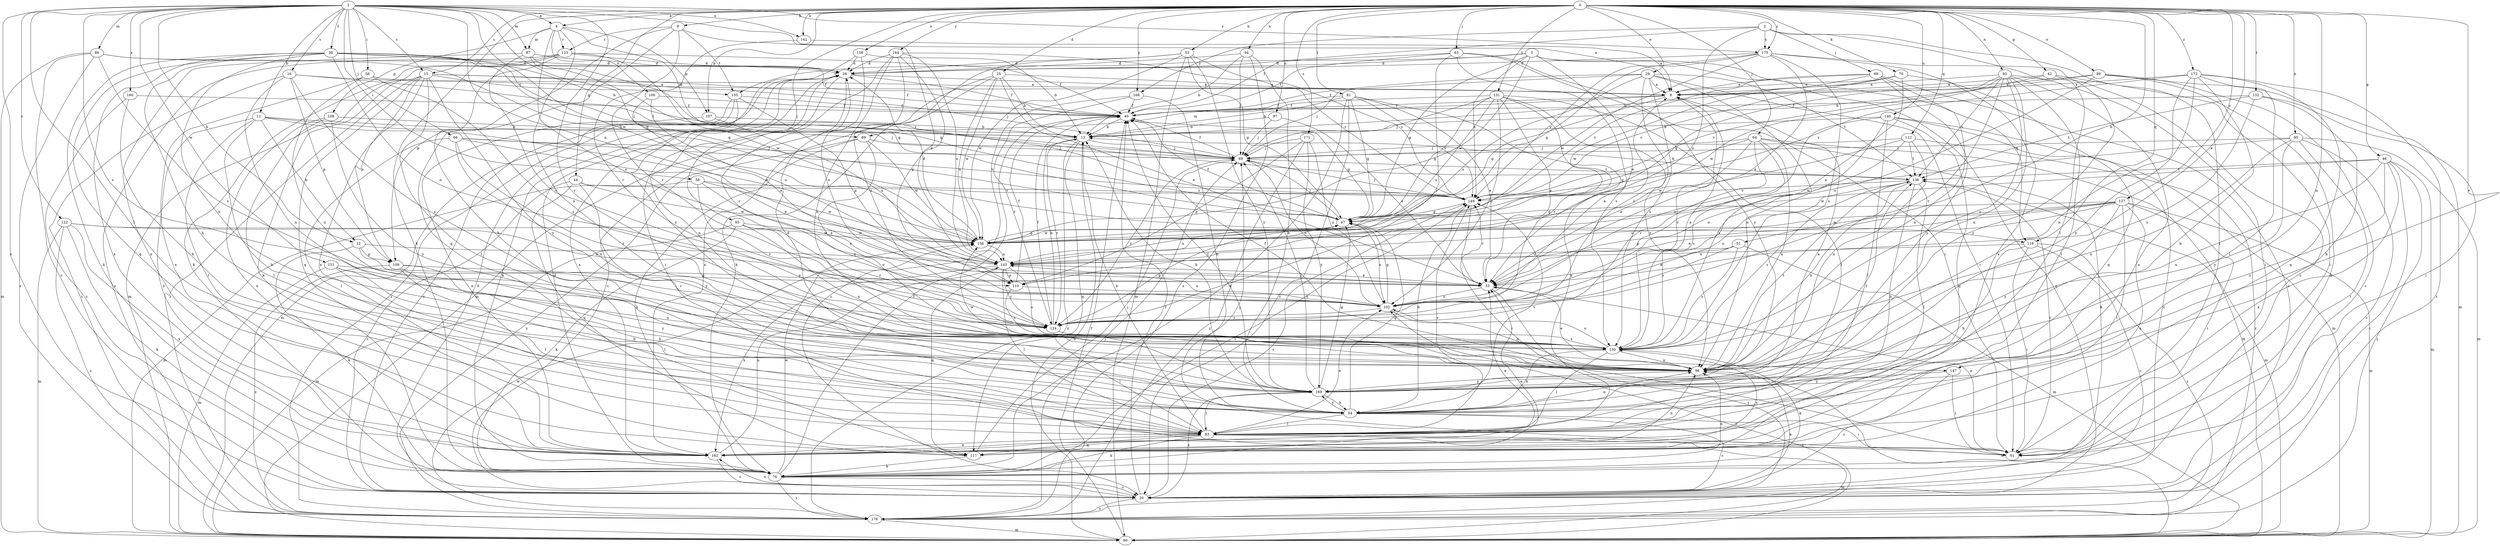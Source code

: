 strict digraph  {
0;
1;
2;
3;
4;
6;
9;
11;
12;
13;
15;
16;
20;
25;
26;
29;
33;
38;
40;
42;
44;
46;
47;
51;
53;
54;
56;
58;
61;
63;
64;
65;
66;
68;
69;
70;
76;
81;
83;
86;
87;
89;
90;
93;
94;
95;
96;
97;
99;
100;
102;
107;
108;
109;
110;
112;
116;
117;
122;
123;
124;
127;
130;
131;
132;
135;
136;
140;
142;
143;
147;
149;
151;
156;
158;
160;
162;
164;
168;
169;
171;
172;
175;
176;
0 -> 4  [label=a];
0 -> 9  [label=b];
0 -> 15  [label=c];
0 -> 25  [label=d];
0 -> 29  [label=e];
0 -> 33  [label=e];
0 -> 42  [label=g];
0 -> 44  [label=g];
0 -> 46  [label=g];
0 -> 51  [label=h];
0 -> 53  [label=h];
0 -> 63  [label=j];
0 -> 64  [label=j];
0 -> 65  [label=j];
0 -> 70  [label=k];
0 -> 76  [label=k];
0 -> 81  [label=l];
0 -> 93  [label=n];
0 -> 94  [label=n];
0 -> 95  [label=n];
0 -> 96  [label=n];
0 -> 97  [label=o];
0 -> 99  [label=o];
0 -> 107  [label=p];
0 -> 112  [label=q];
0 -> 116  [label=q];
0 -> 127  [label=s];
0 -> 131  [label=t];
0 -> 132  [label=t];
0 -> 140  [label=u];
0 -> 142  [label=u];
0 -> 147  [label=v];
0 -> 158  [label=x];
0 -> 164  [label=y];
0 -> 168  [label=y];
0 -> 171  [label=z];
0 -> 172  [label=z];
0 -> 175  [label=z];
1 -> 4  [label=a];
1 -> 6  [label=a];
1 -> 11  [label=b];
1 -> 12  [label=b];
1 -> 15  [label=c];
1 -> 16  [label=c];
1 -> 20  [label=c];
1 -> 38  [label=f];
1 -> 56  [label=i];
1 -> 58  [label=i];
1 -> 66  [label=j];
1 -> 83  [label=l];
1 -> 86  [label=m];
1 -> 87  [label=m];
1 -> 116  [label=q];
1 -> 122  [label=r];
1 -> 130  [label=s];
1 -> 142  [label=u];
1 -> 143  [label=u];
1 -> 147  [label=v];
1 -> 151  [label=w];
1 -> 156  [label=w];
1 -> 160  [label=x];
1 -> 175  [label=z];
2 -> 40  [label=f];
2 -> 61  [label=i];
2 -> 68  [label=j];
2 -> 83  [label=l];
2 -> 143  [label=u];
2 -> 168  [label=y];
2 -> 175  [label=z];
3 -> 26  [label=d];
3 -> 33  [label=e];
3 -> 47  [label=g];
3 -> 116  [label=q];
3 -> 135  [label=t];
3 -> 149  [label=v];
3 -> 156  [label=w];
3 -> 176  [label=z];
4 -> 87  [label=m];
4 -> 89  [label=m];
4 -> 96  [label=n];
4 -> 100  [label=o];
4 -> 102  [label=o];
4 -> 107  [label=p];
4 -> 108  [label=p];
4 -> 123  [label=r];
6 -> 40  [label=f];
6 -> 47  [label=g];
6 -> 89  [label=m];
6 -> 130  [label=s];
9 -> 109  [label=p];
9 -> 117  [label=q];
9 -> 123  [label=r];
9 -> 124  [label=r];
9 -> 135  [label=t];
9 -> 143  [label=u];
11 -> 12  [label=b];
11 -> 13  [label=b];
11 -> 54  [label=h];
11 -> 69  [label=j];
11 -> 83  [label=l];
11 -> 156  [label=w];
11 -> 162  [label=x];
12 -> 76  [label=k];
12 -> 109  [label=p];
12 -> 124  [label=r];
12 -> 143  [label=u];
13 -> 69  [label=j];
13 -> 117  [label=q];
13 -> 124  [label=r];
13 -> 176  [label=z];
15 -> 40  [label=f];
15 -> 69  [label=j];
15 -> 76  [label=k];
15 -> 83  [label=l];
15 -> 109  [label=p];
15 -> 117  [label=q];
15 -> 135  [label=t];
15 -> 162  [label=x];
15 -> 169  [label=y];
15 -> 176  [label=z];
16 -> 6  [label=a];
16 -> 69  [label=j];
16 -> 96  [label=n];
16 -> 109  [label=p];
16 -> 130  [label=s];
16 -> 176  [label=z];
20 -> 26  [label=d];
20 -> 40  [label=f];
20 -> 96  [label=n];
20 -> 149  [label=v];
20 -> 162  [label=x];
20 -> 176  [label=z];
25 -> 6  [label=a];
25 -> 13  [label=b];
25 -> 20  [label=c];
25 -> 33  [label=e];
25 -> 143  [label=u];
25 -> 156  [label=w];
25 -> 162  [label=x];
26 -> 6  [label=a];
26 -> 40  [label=f];
26 -> 61  [label=i];
26 -> 76  [label=k];
26 -> 124  [label=r];
26 -> 162  [label=x];
26 -> 176  [label=z];
29 -> 6  [label=a];
29 -> 40  [label=f];
29 -> 61  [label=i];
29 -> 69  [label=j];
29 -> 96  [label=n];
29 -> 124  [label=r];
29 -> 130  [label=s];
29 -> 136  [label=t];
29 -> 143  [label=u];
33 -> 102  [label=o];
33 -> 149  [label=v];
33 -> 176  [label=z];
38 -> 13  [label=b];
38 -> 26  [label=d];
38 -> 40  [label=f];
38 -> 47  [label=g];
38 -> 54  [label=h];
38 -> 76  [label=k];
38 -> 96  [label=n];
38 -> 102  [label=o];
38 -> 117  [label=q];
38 -> 136  [label=t];
38 -> 162  [label=x];
40 -> 13  [label=b];
40 -> 47  [label=g];
42 -> 6  [label=a];
42 -> 61  [label=i];
42 -> 149  [label=v];
42 -> 169  [label=y];
44 -> 20  [label=c];
44 -> 117  [label=q];
44 -> 149  [label=v];
44 -> 156  [label=w];
44 -> 169  [label=y];
46 -> 20  [label=c];
46 -> 90  [label=m];
46 -> 96  [label=n];
46 -> 136  [label=t];
46 -> 156  [label=w];
46 -> 162  [label=x];
46 -> 169  [label=y];
46 -> 176  [label=z];
47 -> 40  [label=f];
47 -> 69  [label=j];
47 -> 102  [label=o];
47 -> 143  [label=u];
47 -> 156  [label=w];
51 -> 33  [label=e];
51 -> 90  [label=m];
51 -> 102  [label=o];
51 -> 130  [label=s];
51 -> 143  [label=u];
53 -> 26  [label=d];
53 -> 47  [label=g];
53 -> 76  [label=k];
53 -> 90  [label=m];
53 -> 149  [label=v];
53 -> 156  [label=w];
53 -> 169  [label=y];
54 -> 6  [label=a];
54 -> 20  [label=c];
54 -> 47  [label=g];
54 -> 61  [label=i];
54 -> 83  [label=l];
54 -> 96  [label=n];
54 -> 149  [label=v];
54 -> 169  [label=y];
56 -> 6  [label=a];
56 -> 96  [label=n];
56 -> 130  [label=s];
56 -> 162  [label=x];
58 -> 33  [label=e];
58 -> 90  [label=m];
58 -> 124  [label=r];
58 -> 149  [label=v];
58 -> 156  [label=w];
61 -> 33  [label=e];
61 -> 69  [label=j];
61 -> 136  [label=t];
63 -> 26  [label=d];
63 -> 40  [label=f];
63 -> 61  [label=i];
63 -> 124  [label=r];
63 -> 130  [label=s];
63 -> 169  [label=y];
64 -> 33  [label=e];
64 -> 47  [label=g];
64 -> 69  [label=j];
64 -> 76  [label=k];
64 -> 90  [label=m];
64 -> 96  [label=n];
64 -> 124  [label=r];
64 -> 130  [label=s];
65 -> 76  [label=k];
65 -> 90  [label=m];
65 -> 96  [label=n];
65 -> 102  [label=o];
65 -> 124  [label=r];
65 -> 156  [label=w];
66 -> 33  [label=e];
66 -> 69  [label=j];
66 -> 83  [label=l];
66 -> 96  [label=n];
66 -> 130  [label=s];
66 -> 149  [label=v];
68 -> 6  [label=a];
68 -> 20  [label=c];
68 -> 96  [label=n];
68 -> 149  [label=v];
68 -> 156  [label=w];
68 -> 169  [label=y];
69 -> 40  [label=f];
69 -> 102  [label=o];
69 -> 124  [label=r];
69 -> 136  [label=t];
70 -> 6  [label=a];
70 -> 13  [label=b];
70 -> 33  [label=e];
70 -> 117  [label=q];
70 -> 149  [label=v];
76 -> 20  [label=c];
76 -> 26  [label=d];
76 -> 33  [label=e];
76 -> 40  [label=f];
76 -> 96  [label=n];
76 -> 149  [label=v];
76 -> 156  [label=w];
76 -> 176  [label=z];
81 -> 13  [label=b];
81 -> 20  [label=c];
81 -> 33  [label=e];
81 -> 40  [label=f];
81 -> 47  [label=g];
81 -> 76  [label=k];
81 -> 149  [label=v];
81 -> 162  [label=x];
83 -> 13  [label=b];
83 -> 61  [label=i];
83 -> 76  [label=k];
83 -> 90  [label=m];
83 -> 102  [label=o];
83 -> 117  [label=q];
83 -> 149  [label=v];
83 -> 162  [label=x];
86 -> 20  [label=c];
86 -> 26  [label=d];
86 -> 47  [label=g];
86 -> 90  [label=m];
86 -> 130  [label=s];
86 -> 176  [label=z];
87 -> 26  [label=d];
87 -> 47  [label=g];
87 -> 124  [label=r];
87 -> 149  [label=v];
87 -> 162  [label=x];
89 -> 69  [label=j];
89 -> 76  [label=k];
89 -> 130  [label=s];
89 -> 156  [label=w];
89 -> 176  [label=z];
90 -> 13  [label=b];
90 -> 40  [label=f];
90 -> 96  [label=n];
90 -> 102  [label=o];
93 -> 6  [label=a];
93 -> 47  [label=g];
93 -> 61  [label=i];
93 -> 83  [label=l];
93 -> 96  [label=n];
93 -> 124  [label=r];
93 -> 130  [label=s];
93 -> 136  [label=t];
93 -> 156  [label=w];
93 -> 162  [label=x];
94 -> 13  [label=b];
94 -> 26  [label=d];
94 -> 54  [label=h];
94 -> 69  [label=j];
94 -> 176  [label=z];
95 -> 20  [label=c];
95 -> 61  [label=i];
95 -> 69  [label=j];
95 -> 90  [label=m];
95 -> 96  [label=n];
95 -> 156  [label=w];
95 -> 169  [label=y];
96 -> 33  [label=e];
96 -> 40  [label=f];
96 -> 136  [label=t];
96 -> 156  [label=w];
96 -> 169  [label=y];
97 -> 13  [label=b];
97 -> 33  [label=e];
97 -> 69  [label=j];
99 -> 6  [label=a];
99 -> 13  [label=b];
99 -> 20  [label=c];
99 -> 76  [label=k];
99 -> 90  [label=m];
99 -> 102  [label=o];
100 -> 33  [label=e];
100 -> 40  [label=f];
100 -> 143  [label=u];
102 -> 6  [label=a];
102 -> 47  [label=g];
102 -> 96  [label=n];
102 -> 124  [label=r];
102 -> 143  [label=u];
107 -> 13  [label=b];
107 -> 143  [label=u];
107 -> 162  [label=x];
108 -> 13  [label=b];
108 -> 83  [label=l];
108 -> 162  [label=x];
108 -> 169  [label=y];
109 -> 54  [label=h];
109 -> 83  [label=l];
109 -> 110  [label=p];
109 -> 169  [label=y];
109 -> 176  [label=z];
110 -> 40  [label=f];
110 -> 102  [label=o];
110 -> 130  [label=s];
112 -> 69  [label=j];
112 -> 96  [label=n];
112 -> 102  [label=o];
112 -> 136  [label=t];
112 -> 156  [label=w];
112 -> 176  [label=z];
116 -> 20  [label=c];
116 -> 54  [label=h];
116 -> 61  [label=i];
116 -> 143  [label=u];
116 -> 176  [label=z];
117 -> 69  [label=j];
117 -> 76  [label=k];
117 -> 130  [label=s];
122 -> 33  [label=e];
122 -> 76  [label=k];
122 -> 90  [label=m];
122 -> 156  [label=w];
122 -> 162  [label=x];
122 -> 176  [label=z];
123 -> 26  [label=d];
123 -> 40  [label=f];
123 -> 54  [label=h];
123 -> 76  [label=k];
123 -> 90  [label=m];
123 -> 156  [label=w];
123 -> 176  [label=z];
124 -> 13  [label=b];
124 -> 40  [label=f];
124 -> 47  [label=g];
124 -> 83  [label=l];
124 -> 130  [label=s];
127 -> 33  [label=e];
127 -> 47  [label=g];
127 -> 61  [label=i];
127 -> 83  [label=l];
127 -> 90  [label=m];
127 -> 110  [label=p];
127 -> 143  [label=u];
127 -> 156  [label=w];
127 -> 162  [label=x];
127 -> 169  [label=y];
130 -> 6  [label=a];
130 -> 54  [label=h];
130 -> 76  [label=k];
130 -> 83  [label=l];
130 -> 96  [label=n];
130 -> 102  [label=o];
131 -> 33  [label=e];
131 -> 40  [label=f];
131 -> 47  [label=g];
131 -> 69  [label=j];
131 -> 83  [label=l];
131 -> 96  [label=n];
131 -> 102  [label=o];
131 -> 124  [label=r];
131 -> 143  [label=u];
132 -> 40  [label=f];
132 -> 54  [label=h];
132 -> 61  [label=i];
132 -> 130  [label=s];
132 -> 136  [label=t];
135 -> 20  [label=c];
135 -> 40  [label=f];
135 -> 90  [label=m];
135 -> 96  [label=n];
135 -> 110  [label=p];
136 -> 13  [label=b];
136 -> 54  [label=h];
136 -> 83  [label=l];
136 -> 90  [label=m];
136 -> 96  [label=n];
136 -> 102  [label=o];
136 -> 130  [label=s];
136 -> 149  [label=v];
140 -> 13  [label=b];
140 -> 20  [label=c];
140 -> 83  [label=l];
140 -> 90  [label=m];
140 -> 102  [label=o];
140 -> 117  [label=q];
140 -> 130  [label=s];
142 -> 6  [label=a];
142 -> 124  [label=r];
143 -> 33  [label=e];
143 -> 83  [label=l];
143 -> 110  [label=p];
143 -> 117  [label=q];
143 -> 124  [label=r];
143 -> 130  [label=s];
143 -> 162  [label=x];
147 -> 20  [label=c];
147 -> 61  [label=i];
147 -> 169  [label=y];
149 -> 47  [label=g];
149 -> 54  [label=h];
149 -> 61  [label=i];
149 -> 69  [label=j];
151 -> 33  [label=e];
151 -> 54  [label=h];
151 -> 83  [label=l];
151 -> 90  [label=m];
151 -> 96  [label=n];
156 -> 26  [label=d];
156 -> 47  [label=g];
156 -> 143  [label=u];
158 -> 13  [label=b];
158 -> 26  [label=d];
158 -> 102  [label=o];
158 -> 169  [label=y];
160 -> 20  [label=c];
160 -> 40  [label=f];
160 -> 54  [label=h];
162 -> 20  [label=c];
162 -> 33  [label=e];
162 -> 96  [label=n];
162 -> 143  [label=u];
164 -> 26  [label=d];
164 -> 90  [label=m];
164 -> 96  [label=n];
164 -> 110  [label=p];
164 -> 124  [label=r];
164 -> 143  [label=u];
164 -> 149  [label=v];
168 -> 20  [label=c];
168 -> 40  [label=f];
168 -> 54  [label=h];
168 -> 124  [label=r];
169 -> 13  [label=b];
169 -> 20  [label=c];
169 -> 26  [label=d];
169 -> 40  [label=f];
169 -> 47  [label=g];
169 -> 54  [label=h];
169 -> 69  [label=j];
169 -> 83  [label=l];
169 -> 136  [label=t];
171 -> 69  [label=j];
171 -> 102  [label=o];
171 -> 110  [label=p];
171 -> 169  [label=y];
171 -> 176  [label=z];
172 -> 6  [label=a];
172 -> 54  [label=h];
172 -> 83  [label=l];
172 -> 96  [label=n];
172 -> 117  [label=q];
172 -> 149  [label=v];
172 -> 169  [label=y];
172 -> 176  [label=z];
175 -> 20  [label=c];
175 -> 26  [label=d];
175 -> 33  [label=e];
175 -> 47  [label=g];
175 -> 130  [label=s];
175 -> 149  [label=v];
175 -> 156  [label=w];
175 -> 162  [label=x];
176 -> 69  [label=j];
176 -> 90  [label=m];
176 -> 156  [label=w];
}
